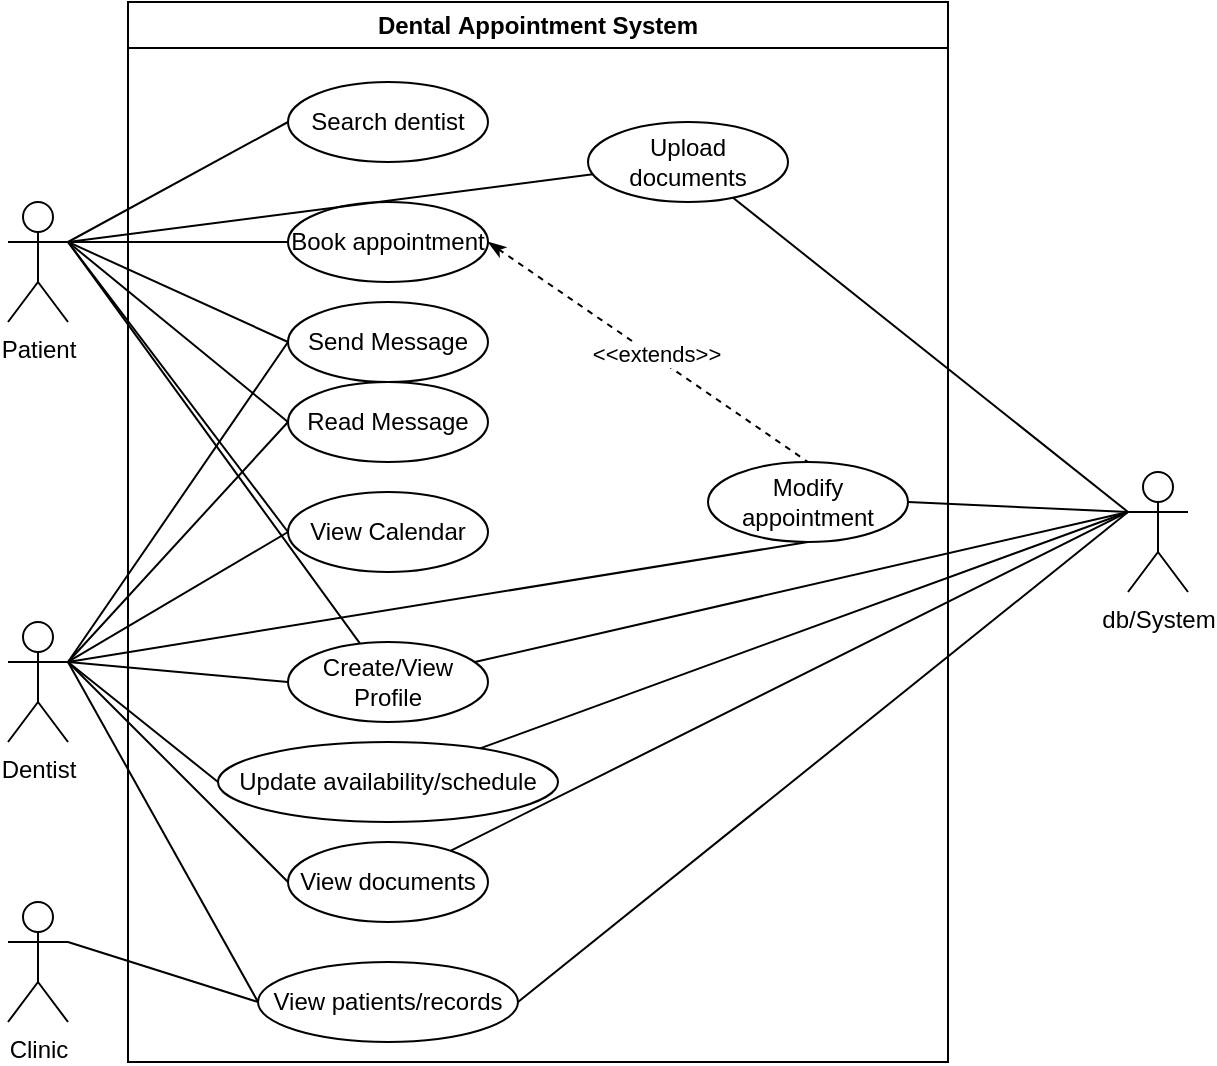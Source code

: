 <mxfile version="28.1.1">
  <diagram name="Page-1" id="wmw6oJrFdoQoXgRY6WsX">
    <mxGraphModel dx="616" dy="952" grid="1" gridSize="10" guides="1" tooltips="1" connect="1" arrows="1" fold="1" page="1" pageScale="1" pageWidth="850" pageHeight="1100" math="0" shadow="0">
      <root>
        <mxCell id="0" />
        <mxCell id="1" parent="0" />
        <mxCell id="Du8iLtrFkereJqny7EIQ-19" value="Dental&lt;span style=&quot;background-color: transparent; color: light-dark(rgb(0, 0, 0), rgb(255, 255, 255));&quot;&gt;&amp;nbsp;Appointment System&lt;/span&gt;" style="swimlane;whiteSpace=wrap;html=1;" parent="1" vertex="1">
          <mxGeometry x="220" y="240" width="410" height="530" as="geometry" />
        </mxCell>
        <mxCell id="Du8iLtrFkereJqny7EIQ-28" value="Book appointment" style="ellipse;whiteSpace=wrap;html=1;align=center;" parent="Du8iLtrFkereJqny7EIQ-19" vertex="1">
          <mxGeometry x="80" y="100" width="100" height="40" as="geometry" />
        </mxCell>
        <mxCell id="Du8iLtrFkereJqny7EIQ-29" value="Modify appointment" style="ellipse;whiteSpace=wrap;html=1;align=center;" parent="Du8iLtrFkereJqny7EIQ-19" vertex="1">
          <mxGeometry x="290" y="230" width="100" height="40" as="geometry" />
        </mxCell>
        <mxCell id="Du8iLtrFkereJqny7EIQ-32" value="" style="endArrow=none;dashed=1;html=1;rounded=0;entryX=0.5;entryY=0;entryDx=0;entryDy=0;exitX=1;exitY=0.5;exitDx=0;exitDy=0;startArrow=classicThin;startFill=1;" parent="Du8iLtrFkereJqny7EIQ-19" source="Du8iLtrFkereJqny7EIQ-28" target="Du8iLtrFkereJqny7EIQ-29" edge="1">
          <mxGeometry width="50" height="50" relative="1" as="geometry">
            <mxPoint x="180" y="160" as="sourcePoint" />
            <mxPoint x="230" y="110" as="targetPoint" />
          </mxGeometry>
        </mxCell>
        <mxCell id="Du8iLtrFkereJqny7EIQ-33" value="&amp;lt;&amp;lt;extends&amp;gt;&amp;gt;" style="edgeLabel;html=1;align=center;verticalAlign=middle;resizable=0;points=[];" parent="Du8iLtrFkereJqny7EIQ-32" vertex="1" connectable="0">
          <mxGeometry x="0.033" y="2" relative="1" as="geometry">
            <mxPoint as="offset" />
          </mxGeometry>
        </mxCell>
        <mxCell id="Du8iLtrFkereJqny7EIQ-56" style="edgeStyle=none;rounded=0;orthogonalLoop=1;jettySize=auto;html=1;endArrow=none;endFill=0;exitX=0;exitY=0.5;exitDx=0;exitDy=0;entryX=1;entryY=0.333;entryDx=0;entryDy=0;entryPerimeter=0;" parent="Du8iLtrFkereJqny7EIQ-19" source="Du8iLtrFkereJqny7EIQ-34" target="Du8iLtrFkereJqny7EIQ-24" edge="1">
          <mxGeometry relative="1" as="geometry">
            <mxPoint x="-30" y="270" as="targetPoint" />
          </mxGeometry>
        </mxCell>
        <mxCell id="Du8iLtrFkereJqny7EIQ-34" value="Send Message" style="ellipse;whiteSpace=wrap;html=1;align=center;" parent="Du8iLtrFkereJqny7EIQ-19" vertex="1">
          <mxGeometry x="80" y="150" width="100" height="40" as="geometry" />
        </mxCell>
        <mxCell id="Du8iLtrFkereJqny7EIQ-43" value="View Calendar" style="ellipse;whiteSpace=wrap;html=1;align=center;" parent="Du8iLtrFkereJqny7EIQ-19" vertex="1">
          <mxGeometry x="80" y="245" width="100" height="40" as="geometry" />
        </mxCell>
        <mxCell id="Du8iLtrFkereJqny7EIQ-60" style="edgeStyle=none;rounded=0;orthogonalLoop=1;jettySize=auto;html=1;endArrow=none;endFill=0;" parent="Du8iLtrFkereJqny7EIQ-19" source="Du8iLtrFkereJqny7EIQ-58" edge="1">
          <mxGeometry relative="1" as="geometry">
            <mxPoint x="-30" y="120" as="targetPoint" />
          </mxGeometry>
        </mxCell>
        <mxCell id="Du8iLtrFkereJqny7EIQ-58" value="Create/View Profile" style="ellipse;whiteSpace=wrap;html=1;align=center;" parent="Du8iLtrFkereJqny7EIQ-19" vertex="1">
          <mxGeometry x="80" y="320" width="100" height="40" as="geometry" />
        </mxCell>
        <mxCell id="Du8iLtrFkereJqny7EIQ-63" style="edgeStyle=none;rounded=0;orthogonalLoop=1;jettySize=auto;html=1;endArrow=none;endFill=0;exitX=0;exitY=0.5;exitDx=0;exitDy=0;" parent="Du8iLtrFkereJqny7EIQ-19" source="Du8iLtrFkereJqny7EIQ-62" edge="1">
          <mxGeometry relative="1" as="geometry">
            <mxPoint x="-30" y="120" as="targetPoint" />
          </mxGeometry>
        </mxCell>
        <mxCell id="Du8iLtrFkereJqny7EIQ-62" value="Search dentist" style="ellipse;whiteSpace=wrap;html=1;align=center;" parent="Du8iLtrFkereJqny7EIQ-19" vertex="1">
          <mxGeometry x="80" y="40" width="100" height="40" as="geometry" />
        </mxCell>
        <mxCell id="Du8iLtrFkereJqny7EIQ-24" value="Dentist" style="shape=umlActor;verticalLabelPosition=bottom;verticalAlign=top;html=1;outlineConnect=0;" parent="Du8iLtrFkereJqny7EIQ-19" vertex="1">
          <mxGeometry x="-60" y="310" width="30" height="60" as="geometry" />
        </mxCell>
        <mxCell id="Du8iLtrFkereJqny7EIQ-46" style="edgeStyle=none;rounded=0;orthogonalLoop=1;jettySize=auto;html=1;exitX=0;exitY=0.5;exitDx=0;exitDy=0;entryX=1;entryY=0.333;entryDx=0;entryDy=0;entryPerimeter=0;endArrow=none;endFill=0;" parent="Du8iLtrFkereJqny7EIQ-19" source="Du8iLtrFkereJqny7EIQ-43" target="Du8iLtrFkereJqny7EIQ-24" edge="1">
          <mxGeometry relative="1" as="geometry" />
        </mxCell>
        <mxCell id="Du8iLtrFkereJqny7EIQ-47" value="Update availability/schedule" style="ellipse;whiteSpace=wrap;html=1;align=center;" parent="Du8iLtrFkereJqny7EIQ-19" vertex="1">
          <mxGeometry x="45" y="370" width="170" height="40" as="geometry" />
        </mxCell>
        <mxCell id="Du8iLtrFkereJqny7EIQ-48" style="edgeStyle=none;rounded=0;orthogonalLoop=1;jettySize=auto;html=1;exitX=0;exitY=0.5;exitDx=0;exitDy=0;endArrow=none;endFill=0;entryX=1;entryY=0.333;entryDx=0;entryDy=0;entryPerimeter=0;" parent="Du8iLtrFkereJqny7EIQ-19" source="Du8iLtrFkereJqny7EIQ-47" target="Du8iLtrFkereJqny7EIQ-24" edge="1">
          <mxGeometry relative="1" as="geometry" />
        </mxCell>
        <mxCell id="Du8iLtrFkereJqny7EIQ-49" value="View patients/records" style="ellipse;whiteSpace=wrap;html=1;align=center;" parent="Du8iLtrFkereJqny7EIQ-19" vertex="1">
          <mxGeometry x="65" y="480" width="130" height="40" as="geometry" />
        </mxCell>
        <mxCell id="Du8iLtrFkereJqny7EIQ-23" value="Clinic" style="shape=umlActor;verticalLabelPosition=bottom;verticalAlign=top;html=1;outlineConnect=0;" parent="Du8iLtrFkereJqny7EIQ-19" vertex="1">
          <mxGeometry x="-60" y="450" width="30" height="60" as="geometry" />
        </mxCell>
        <mxCell id="Du8iLtrFkereJqny7EIQ-50" style="edgeStyle=none;rounded=0;orthogonalLoop=1;jettySize=auto;html=1;endArrow=none;endFill=0;entryX=1;entryY=0.333;entryDx=0;entryDy=0;entryPerimeter=0;exitX=0;exitY=0.5;exitDx=0;exitDy=0;" parent="Du8iLtrFkereJqny7EIQ-19" source="Du8iLtrFkereJqny7EIQ-49" target="Du8iLtrFkereJqny7EIQ-24" edge="1">
          <mxGeometry relative="1" as="geometry" />
        </mxCell>
        <mxCell id="Du8iLtrFkereJqny7EIQ-57" style="rounded=0;orthogonalLoop=1;jettySize=auto;html=1;exitX=1;exitY=0.333;exitDx=0;exitDy=0;exitPerimeter=0;entryX=0.5;entryY=1;entryDx=0;entryDy=0;endArrow=none;endFill=0;" parent="Du8iLtrFkereJqny7EIQ-19" source="Du8iLtrFkereJqny7EIQ-24" target="Du8iLtrFkereJqny7EIQ-29" edge="1">
          <mxGeometry relative="1" as="geometry" />
        </mxCell>
        <mxCell id="Du8iLtrFkereJqny7EIQ-59" style="edgeStyle=none;rounded=0;orthogonalLoop=1;jettySize=auto;html=1;exitX=0;exitY=0.5;exitDx=0;exitDy=0;entryX=1;entryY=0.333;entryDx=0;entryDy=0;entryPerimeter=0;endArrow=none;endFill=0;" parent="Du8iLtrFkereJqny7EIQ-19" source="Du8iLtrFkereJqny7EIQ-58" target="Du8iLtrFkereJqny7EIQ-24" edge="1">
          <mxGeometry relative="1" as="geometry" />
        </mxCell>
        <mxCell id="Du8iLtrFkereJqny7EIQ-54" style="edgeStyle=none;rounded=0;orthogonalLoop=1;jettySize=auto;html=1;entryX=0;entryY=0.5;entryDx=0;entryDy=0;endArrow=none;endFill=0;exitX=1;exitY=0.333;exitDx=0;exitDy=0;exitPerimeter=0;" parent="Du8iLtrFkereJqny7EIQ-19" source="Du8iLtrFkereJqny7EIQ-23" target="Du8iLtrFkereJqny7EIQ-49" edge="1">
          <mxGeometry relative="1" as="geometry" />
        </mxCell>
        <mxCell id="Du8iLtrFkereJqny7EIQ-66" style="edgeStyle=none;rounded=0;orthogonalLoop=1;jettySize=auto;html=1;endArrow=none;endFill=0;" parent="Du8iLtrFkereJqny7EIQ-19" source="Du8iLtrFkereJqny7EIQ-65" edge="1">
          <mxGeometry relative="1" as="geometry">
            <mxPoint x="-30" y="120" as="targetPoint" />
          </mxGeometry>
        </mxCell>
        <mxCell id="Du8iLtrFkereJqny7EIQ-65" value="Upload documents" style="ellipse;whiteSpace=wrap;html=1;align=center;" parent="Du8iLtrFkereJqny7EIQ-19" vertex="1">
          <mxGeometry x="230" y="60" width="100" height="40" as="geometry" />
        </mxCell>
        <mxCell id="Du8iLtrFkereJqny7EIQ-68" style="edgeStyle=none;rounded=0;orthogonalLoop=1;jettySize=auto;html=1;endArrow=none;endFill=0;exitX=0;exitY=0.5;exitDx=0;exitDy=0;entryX=1;entryY=0.333;entryDx=0;entryDy=0;entryPerimeter=0;" parent="Du8iLtrFkereJqny7EIQ-19" source="Du8iLtrFkereJqny7EIQ-67" target="Du8iLtrFkereJqny7EIQ-24" edge="1">
          <mxGeometry relative="1" as="geometry" />
        </mxCell>
        <mxCell id="Du8iLtrFkereJqny7EIQ-67" value="View documents" style="ellipse;whiteSpace=wrap;html=1;align=center;" parent="Du8iLtrFkereJqny7EIQ-19" vertex="1">
          <mxGeometry x="80" y="420" width="100" height="40" as="geometry" />
        </mxCell>
        <mxCell id="iMH_Mup8wx5sH2gppS-h-2" style="edgeStyle=none;rounded=0;orthogonalLoop=1;jettySize=auto;html=1;endArrow=none;endFill=0;exitX=0;exitY=0.5;exitDx=0;exitDy=0;entryX=1;entryY=0.333;entryDx=0;entryDy=0;entryPerimeter=0;" edge="1" parent="Du8iLtrFkereJqny7EIQ-19" source="iMH_Mup8wx5sH2gppS-h-3" target="Du8iLtrFkereJqny7EIQ-24">
          <mxGeometry relative="1" as="geometry">
            <mxPoint x="-45" y="350" as="targetPoint" />
          </mxGeometry>
        </mxCell>
        <mxCell id="iMH_Mup8wx5sH2gppS-h-3" value="Read Message" style="ellipse;whiteSpace=wrap;html=1;align=center;" vertex="1" parent="Du8iLtrFkereJqny7EIQ-19">
          <mxGeometry x="80" y="190" width="100" height="40" as="geometry" />
        </mxCell>
        <mxCell id="Du8iLtrFkereJqny7EIQ-20" value="Patient" style="shape=umlActor;verticalLabelPosition=bottom;verticalAlign=top;html=1;outlineConnect=0;" parent="1" vertex="1">
          <mxGeometry x="160" y="340" width="30" height="60" as="geometry" />
        </mxCell>
        <mxCell id="Du8iLtrFkereJqny7EIQ-51" style="edgeStyle=none;rounded=0;orthogonalLoop=1;jettySize=auto;html=1;entryX=1;entryY=0.5;entryDx=0;entryDy=0;endArrow=none;endFill=0;exitX=0;exitY=0.333;exitDx=0;exitDy=0;exitPerimeter=0;" parent="1" source="Du8iLtrFkereJqny7EIQ-25" target="Du8iLtrFkereJqny7EIQ-49" edge="1">
          <mxGeometry relative="1" as="geometry" />
        </mxCell>
        <mxCell id="Du8iLtrFkereJqny7EIQ-25" value="db/System" style="shape=umlActor;verticalLabelPosition=bottom;verticalAlign=top;html=1;outlineConnect=0;" parent="1" vertex="1">
          <mxGeometry x="720" y="475" width="30" height="60" as="geometry" />
        </mxCell>
        <mxCell id="Du8iLtrFkereJqny7EIQ-42" value="" style="endArrow=none;html=1;rounded=0;exitX=1;exitY=0.333;exitDx=0;exitDy=0;exitPerimeter=0;entryX=0;entryY=0.5;entryDx=0;entryDy=0;" parent="1" source="Du8iLtrFkereJqny7EIQ-20" target="Du8iLtrFkereJqny7EIQ-34" edge="1">
          <mxGeometry width="50" height="50" relative="1" as="geometry">
            <mxPoint x="280" y="460" as="sourcePoint" />
            <mxPoint x="390" y="410" as="targetPoint" />
          </mxGeometry>
        </mxCell>
        <mxCell id="Du8iLtrFkereJqny7EIQ-44" value="" style="endArrow=none;html=1;rounded=0;entryX=0;entryY=0.5;entryDx=0;entryDy=0;" parent="1" target="Du8iLtrFkereJqny7EIQ-43" edge="1">
          <mxGeometry width="50" height="50" relative="1" as="geometry">
            <mxPoint x="190" y="360" as="sourcePoint" />
            <mxPoint x="370" y="400" as="targetPoint" />
          </mxGeometry>
        </mxCell>
        <mxCell id="Du8iLtrFkereJqny7EIQ-52" style="edgeStyle=none;rounded=0;orthogonalLoop=1;jettySize=auto;html=1;endArrow=none;endFill=0;entryX=0;entryY=0.333;entryDx=0;entryDy=0;entryPerimeter=0;" parent="1" source="Du8iLtrFkereJqny7EIQ-47" target="Du8iLtrFkereJqny7EIQ-25" edge="1">
          <mxGeometry relative="1" as="geometry" />
        </mxCell>
        <mxCell id="Du8iLtrFkereJqny7EIQ-53" style="edgeStyle=none;rounded=0;orthogonalLoop=1;jettySize=auto;html=1;exitX=1;exitY=0.5;exitDx=0;exitDy=0;endArrow=none;endFill=0;entryX=0;entryY=0.333;entryDx=0;entryDy=0;entryPerimeter=0;" parent="1" source="Du8iLtrFkereJqny7EIQ-29" target="Du8iLtrFkereJqny7EIQ-25" edge="1">
          <mxGeometry relative="1" as="geometry" />
        </mxCell>
        <mxCell id="Du8iLtrFkereJqny7EIQ-61" style="edgeStyle=none;rounded=0;orthogonalLoop=1;jettySize=auto;html=1;endArrow=none;endFill=0;entryX=0;entryY=0.333;entryDx=0;entryDy=0;entryPerimeter=0;" parent="1" source="Du8iLtrFkereJqny7EIQ-58" target="Du8iLtrFkereJqny7EIQ-25" edge="1">
          <mxGeometry relative="1" as="geometry" />
        </mxCell>
        <mxCell id="Du8iLtrFkereJqny7EIQ-31" value="" style="endArrow=none;html=1;rounded=0;exitX=1;exitY=0.333;exitDx=0;exitDy=0;exitPerimeter=0;entryX=0;entryY=0.5;entryDx=0;entryDy=0;" parent="1" source="Du8iLtrFkereJqny7EIQ-20" target="Du8iLtrFkereJqny7EIQ-28" edge="1">
          <mxGeometry width="50" height="50" relative="1" as="geometry">
            <mxPoint x="250" y="360" as="sourcePoint" />
            <mxPoint x="300" y="310" as="targetPoint" />
          </mxGeometry>
        </mxCell>
        <mxCell id="Du8iLtrFkereJqny7EIQ-69" style="edgeStyle=none;rounded=0;orthogonalLoop=1;jettySize=auto;html=1;endArrow=none;endFill=0;entryX=0;entryY=0.333;entryDx=0;entryDy=0;entryPerimeter=0;" parent="1" source="Du8iLtrFkereJqny7EIQ-67" target="Du8iLtrFkereJqny7EIQ-25" edge="1">
          <mxGeometry relative="1" as="geometry" />
        </mxCell>
        <mxCell id="Du8iLtrFkereJqny7EIQ-70" style="edgeStyle=none;rounded=0;orthogonalLoop=1;jettySize=auto;html=1;startArrow=none;startFill=0;endArrow=none;endFill=0;entryX=0;entryY=0.333;entryDx=0;entryDy=0;entryPerimeter=0;" parent="1" source="Du8iLtrFkereJqny7EIQ-65" target="Du8iLtrFkereJqny7EIQ-25" edge="1">
          <mxGeometry relative="1" as="geometry" />
        </mxCell>
        <mxCell id="iMH_Mup8wx5sH2gppS-h-4" value="" style="endArrow=none;html=1;rounded=0;exitX=1;exitY=0.333;exitDx=0;exitDy=0;exitPerimeter=0;entryX=0;entryY=0.5;entryDx=0;entryDy=0;" edge="1" parent="1" target="iMH_Mup8wx5sH2gppS-h-3" source="Du8iLtrFkereJqny7EIQ-20">
          <mxGeometry width="50" height="50" relative="1" as="geometry">
            <mxPoint x="190" y="400" as="sourcePoint" />
            <mxPoint x="390" y="450" as="targetPoint" />
          </mxGeometry>
        </mxCell>
      </root>
    </mxGraphModel>
  </diagram>
</mxfile>
